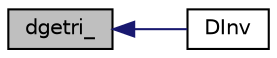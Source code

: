 digraph "dgetri_"
{
 // INTERACTIVE_SVG=YES
  edge [fontname="Helvetica",fontsize="10",labelfontname="Helvetica",labelfontsize="10"];
  node [fontname="Helvetica",fontsize="10",shape=record];
  rankdir="LR";
  Node1 [label="dgetri_",height=0.2,width=0.4,color="black", fillcolor="grey75", style="filled", fontcolor="black"];
  Node1 -> Node2 [dir="back",color="midnightblue",fontsize="10",style="solid",fontname="Helvetica"];
  Node2 [label="DInv",height=0.2,width=0.4,color="black", fillcolor="white", style="filled",URL="$matrixlapack_8c.html#a2dd5dfb659b5fc0621e58907648532d2"];
}
